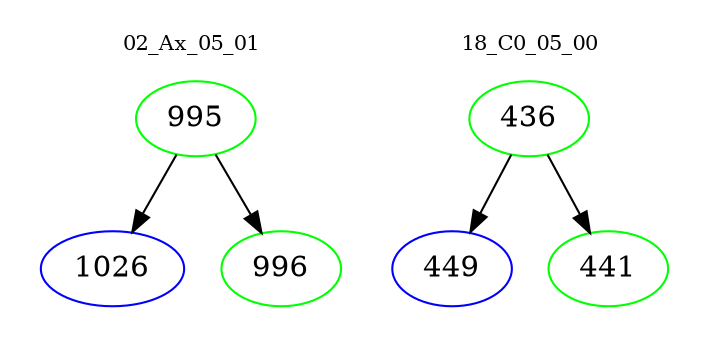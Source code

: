 digraph{
subgraph cluster_0 {
color = white
label = "02_Ax_05_01";
fontsize=10;
T0_995 [label="995", color="green"]
T0_995 -> T0_1026 [color="black"]
T0_1026 [label="1026", color="blue"]
T0_995 -> T0_996 [color="black"]
T0_996 [label="996", color="green"]
}
subgraph cluster_1 {
color = white
label = "18_C0_05_00";
fontsize=10;
T1_436 [label="436", color="green"]
T1_436 -> T1_449 [color="black"]
T1_449 [label="449", color="blue"]
T1_436 -> T1_441 [color="black"]
T1_441 [label="441", color="green"]
}
}
